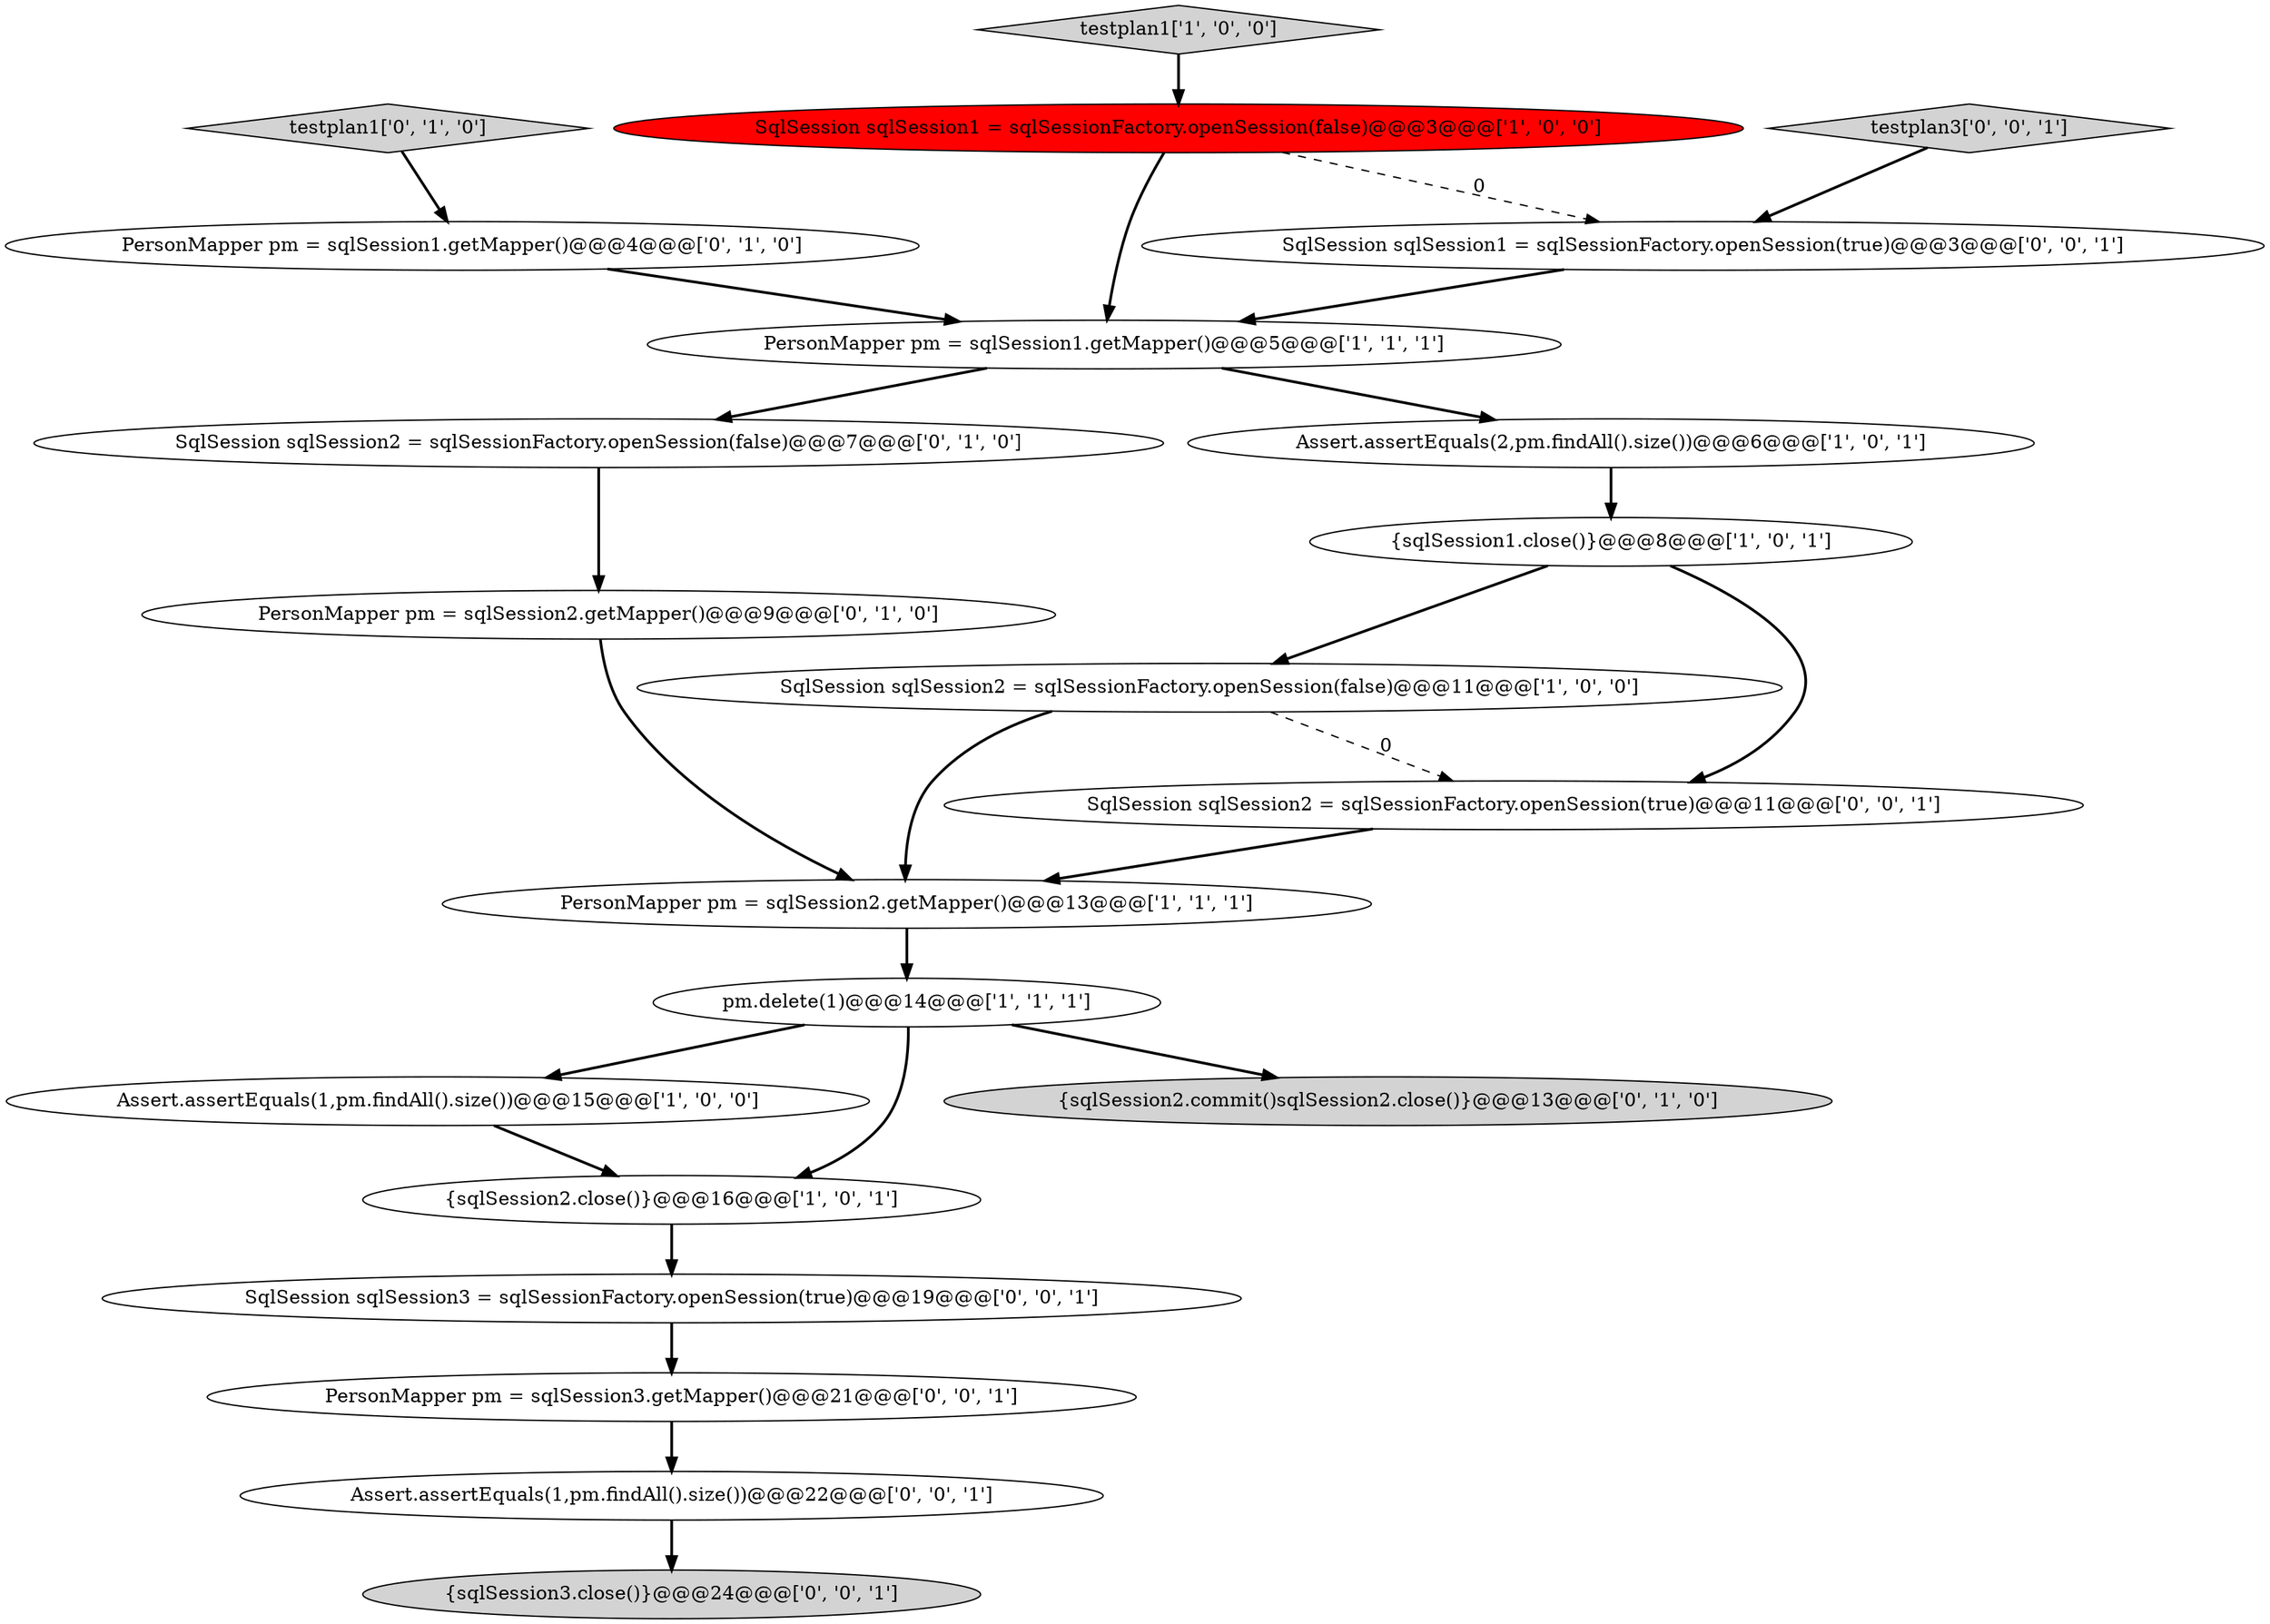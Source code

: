 digraph {
16 [style = filled, label = "SqlSession sqlSession1 = sqlSessionFactory.openSession(true)@@@3@@@['0', '0', '1']", fillcolor = white, shape = ellipse image = "AAA0AAABBB3BBB"];
10 [style = filled, label = "SqlSession sqlSession2 = sqlSessionFactory.openSession(false)@@@7@@@['0', '1', '0']", fillcolor = white, shape = ellipse image = "AAA0AAABBB2BBB"];
2 [style = filled, label = "Assert.assertEquals(1,pm.findAll().size())@@@15@@@['1', '0', '0']", fillcolor = white, shape = ellipse image = "AAA0AAABBB1BBB"];
15 [style = filled, label = "{sqlSession3.close()}@@@24@@@['0', '0', '1']", fillcolor = lightgray, shape = ellipse image = "AAA0AAABBB3BBB"];
12 [style = filled, label = "testplan1['0', '1', '0']", fillcolor = lightgray, shape = diamond image = "AAA0AAABBB2BBB"];
17 [style = filled, label = "SqlSession sqlSession2 = sqlSessionFactory.openSession(true)@@@11@@@['0', '0', '1']", fillcolor = white, shape = ellipse image = "AAA0AAABBB3BBB"];
14 [style = filled, label = "PersonMapper pm = sqlSession1.getMapper()@@@4@@@['0', '1', '0']", fillcolor = white, shape = ellipse image = "AAA0AAABBB2BBB"];
1 [style = filled, label = "pm.delete(1)@@@14@@@['1', '1', '1']", fillcolor = white, shape = ellipse image = "AAA0AAABBB1BBB"];
4 [style = filled, label = "{sqlSession2.close()}@@@16@@@['1', '0', '1']", fillcolor = white, shape = ellipse image = "AAA0AAABBB1BBB"];
19 [style = filled, label = "Assert.assertEquals(1,pm.findAll().size())@@@22@@@['0', '0', '1']", fillcolor = white, shape = ellipse image = "AAA0AAABBB3BBB"];
13 [style = filled, label = "PersonMapper pm = sqlSession2.getMapper()@@@9@@@['0', '1', '0']", fillcolor = white, shape = ellipse image = "AAA0AAABBB2BBB"];
9 [style = filled, label = "Assert.assertEquals(2,pm.findAll().size())@@@6@@@['1', '0', '1']", fillcolor = white, shape = ellipse image = "AAA0AAABBB1BBB"];
7 [style = filled, label = "PersonMapper pm = sqlSession1.getMapper()@@@5@@@['1', '1', '1']", fillcolor = white, shape = ellipse image = "AAA0AAABBB1BBB"];
3 [style = filled, label = "{sqlSession1.close()}@@@8@@@['1', '0', '1']", fillcolor = white, shape = ellipse image = "AAA0AAABBB1BBB"];
8 [style = filled, label = "SqlSession sqlSession1 = sqlSessionFactory.openSession(false)@@@3@@@['1', '0', '0']", fillcolor = red, shape = ellipse image = "AAA1AAABBB1BBB"];
0 [style = filled, label = "PersonMapper pm = sqlSession2.getMapper()@@@13@@@['1', '1', '1']", fillcolor = white, shape = ellipse image = "AAA0AAABBB1BBB"];
5 [style = filled, label = "testplan1['1', '0', '0']", fillcolor = lightgray, shape = diamond image = "AAA0AAABBB1BBB"];
21 [style = filled, label = "SqlSession sqlSession3 = sqlSessionFactory.openSession(true)@@@19@@@['0', '0', '1']", fillcolor = white, shape = ellipse image = "AAA0AAABBB3BBB"];
6 [style = filled, label = "SqlSession sqlSession2 = sqlSessionFactory.openSession(false)@@@11@@@['1', '0', '0']", fillcolor = white, shape = ellipse image = "AAA0AAABBB1BBB"];
20 [style = filled, label = "testplan3['0', '0', '1']", fillcolor = lightgray, shape = diamond image = "AAA0AAABBB3BBB"];
11 [style = filled, label = "{sqlSession2.commit()sqlSession2.close()}@@@13@@@['0', '1', '0']", fillcolor = lightgray, shape = ellipse image = "AAA0AAABBB2BBB"];
18 [style = filled, label = "PersonMapper pm = sqlSession3.getMapper()@@@21@@@['0', '0', '1']", fillcolor = white, shape = ellipse image = "AAA0AAABBB3BBB"];
5->8 [style = bold, label=""];
1->4 [style = bold, label=""];
8->16 [style = dashed, label="0"];
7->10 [style = bold, label=""];
16->7 [style = bold, label=""];
18->19 [style = bold, label=""];
4->21 [style = bold, label=""];
3->6 [style = bold, label=""];
6->17 [style = dashed, label="0"];
6->0 [style = bold, label=""];
2->4 [style = bold, label=""];
21->18 [style = bold, label=""];
8->7 [style = bold, label=""];
1->11 [style = bold, label=""];
14->7 [style = bold, label=""];
7->9 [style = bold, label=""];
17->0 [style = bold, label=""];
20->16 [style = bold, label=""];
10->13 [style = bold, label=""];
0->1 [style = bold, label=""];
12->14 [style = bold, label=""];
9->3 [style = bold, label=""];
3->17 [style = bold, label=""];
1->2 [style = bold, label=""];
19->15 [style = bold, label=""];
13->0 [style = bold, label=""];
}

